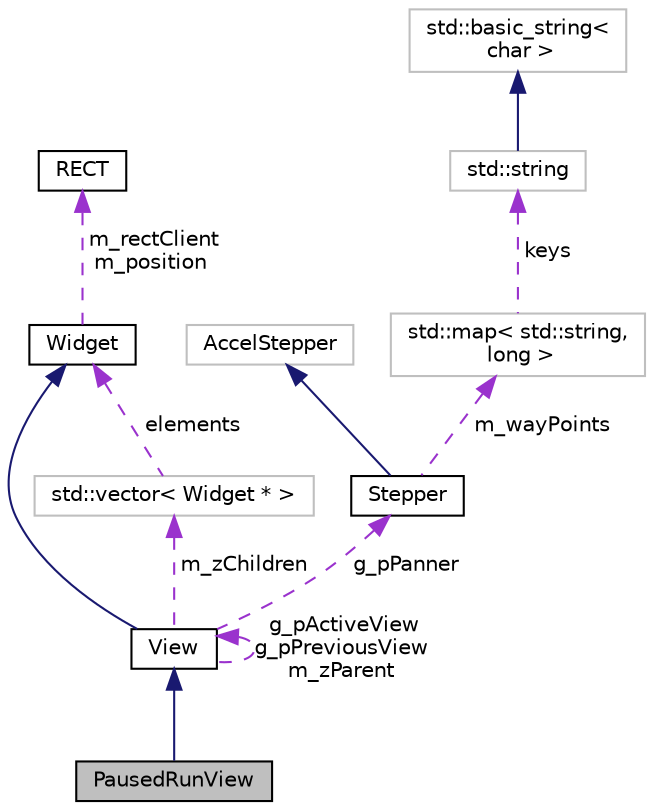 digraph "PausedRunView"
{
  edge [fontname="Helvetica",fontsize="10",labelfontname="Helvetica",labelfontsize="10"];
  node [fontname="Helvetica",fontsize="10",shape=record];
  Node1 [label="PausedRunView",height=0.2,width=0.4,color="black", fillcolor="grey75", style="filled", fontcolor="black"];
  Node2 -> Node1 [dir="back",color="midnightblue",fontsize="10",style="solid",fontname="Helvetica"];
  Node2 [label="View",height=0.2,width=0.4,color="black", fillcolor="white", style="filled",URL="$classView.html"];
  Node3 -> Node2 [dir="back",color="midnightblue",fontsize="10",style="solid",fontname="Helvetica"];
  Node3 [label="Widget",height=0.2,width=0.4,color="black", fillcolor="white", style="filled",URL="$classWidget.html"];
  Node4 -> Node3 [dir="back",color="darkorchid3",fontsize="10",style="dashed",label=" m_rectClient\nm_position" ,fontname="Helvetica"];
  Node4 [label="RECT",height=0.2,width=0.4,color="black", fillcolor="white", style="filled",URL="$classRECT.html"];
  Node2 -> Node2 [dir="back",color="darkorchid3",fontsize="10",style="dashed",label=" g_pActiveView\ng_pPreviousView\nm_zParent" ,fontname="Helvetica"];
  Node5 -> Node2 [dir="back",color="darkorchid3",fontsize="10",style="dashed",label=" g_pPanner" ,fontname="Helvetica"];
  Node5 [label="Stepper",height=0.2,width=0.4,color="black", fillcolor="white", style="filled",URL="$classStepper.html"];
  Node6 -> Node5 [dir="back",color="midnightblue",fontsize="10",style="solid",fontname="Helvetica"];
  Node6 [label="AccelStepper",height=0.2,width=0.4,color="grey75", fillcolor="white", style="filled"];
  Node7 -> Node5 [dir="back",color="darkorchid3",fontsize="10",style="dashed",label=" m_wayPoints" ,fontname="Helvetica"];
  Node7 [label="std::map\< std::string,\l long \>",height=0.2,width=0.4,color="grey75", fillcolor="white", style="filled"];
  Node8 -> Node7 [dir="back",color="darkorchid3",fontsize="10",style="dashed",label=" keys" ,fontname="Helvetica"];
  Node8 [label="std::string",height=0.2,width=0.4,color="grey75", fillcolor="white", style="filled",tooltip="STL class. "];
  Node9 -> Node8 [dir="back",color="midnightblue",fontsize="10",style="solid",fontname="Helvetica"];
  Node9 [label="std::basic_string\<\l char \>",height=0.2,width=0.4,color="grey75", fillcolor="white", style="filled",tooltip="STL class. "];
  Node10 -> Node2 [dir="back",color="darkorchid3",fontsize="10",style="dashed",label=" m_zChildren" ,fontname="Helvetica"];
  Node10 [label="std::vector\< Widget * \>",height=0.2,width=0.4,color="grey75", fillcolor="white", style="filled"];
  Node3 -> Node10 [dir="back",color="darkorchid3",fontsize="10",style="dashed",label=" elements" ,fontname="Helvetica"];
}
